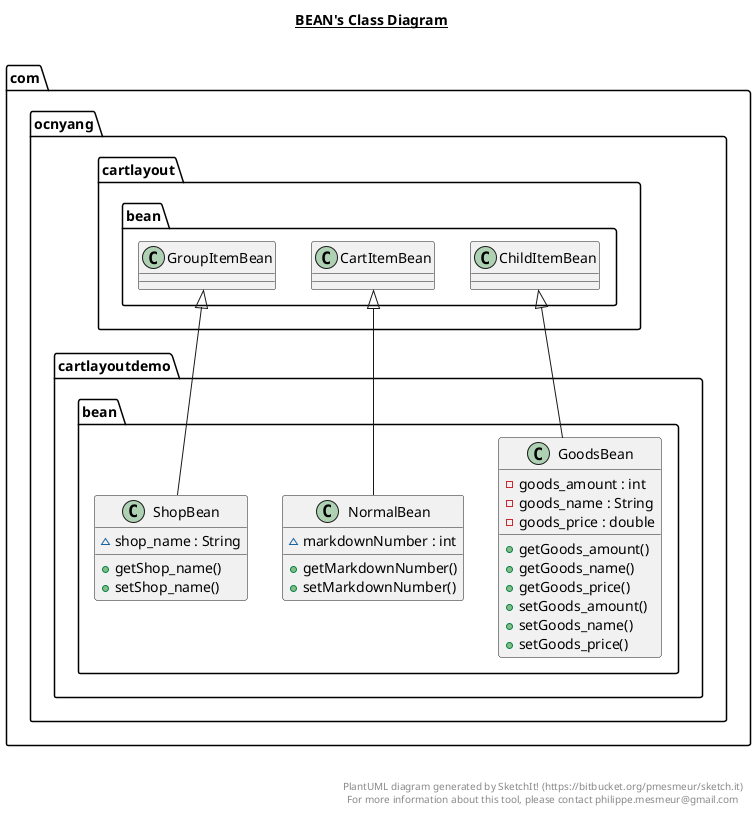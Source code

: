 @startuml

title __BEAN's Class Diagram__\n

  namespace com.ocnyang.cartlayoutdemo {
    namespace bean {
      class com.ocnyang.cartlayoutdemo.bean.GoodsBean {
          - goods_amount : int
          - goods_name : String
          - goods_price : double
          + getGoods_amount()
          + getGoods_name()
          + getGoods_price()
          + setGoods_amount()
          + setGoods_name()
          + setGoods_price()
      }
    }
  }
  

  namespace com.ocnyang.cartlayoutdemo {
    namespace bean {
      class com.ocnyang.cartlayoutdemo.bean.NormalBean {
          ~ markdownNumber : int
          + getMarkdownNumber()
          + setMarkdownNumber()
      }
    }
  }
  

  namespace com.ocnyang.cartlayoutdemo {
    namespace bean {
      class com.ocnyang.cartlayoutdemo.bean.ShopBean {
          ~ shop_name : String
          + getShop_name()
          + setShop_name()
      }
    }
  }
  

  com.ocnyang.cartlayoutdemo.bean.GoodsBean -up-|> com.ocnyang.cartlayout.bean.ChildItemBean
  com.ocnyang.cartlayoutdemo.bean.NormalBean -up-|> com.ocnyang.cartlayout.bean.CartItemBean
  com.ocnyang.cartlayoutdemo.bean.ShopBean -up-|> com.ocnyang.cartlayout.bean.GroupItemBean


right footer


PlantUML diagram generated by SketchIt! (https://bitbucket.org/pmesmeur/sketch.it)
For more information about this tool, please contact philippe.mesmeur@gmail.com
endfooter

@enduml
